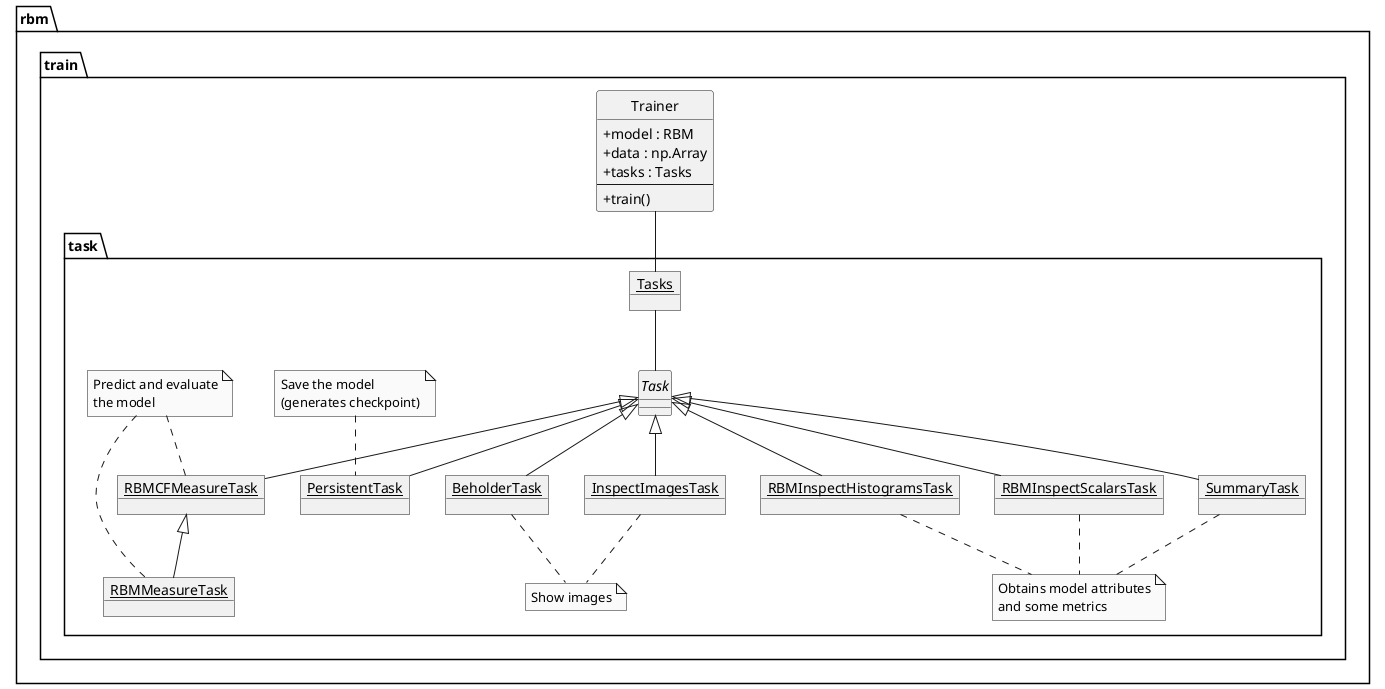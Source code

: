 @startuml
'left to right direction
skinparam style strictuml
skinparam shadowing false
skinparam monochrome true
skinparam classAttributeIconSize 0

package rbm.train {
    class Trainer {
        + model : RBM
        + data : np.Array
        + tasks : Tasks
        --
        + train()
     }

    package task {
        object Tasks
        abstract class Task

        object BeholderTask
        object InspectImagesTask
        object PersistentTask

        object RBMInspectHistogramsTask
        object RBMInspectScalarsTask
        object RBMMeasureTask
        object RBMCFMeasureTask
        object SummaryTask

        note "Show images" as ImagesNote
        note "Obtains model attributes\nand some metrics" as MetricsNotes
        note "Save the model\n(generates checkpoint)" as PersistentNote
        note "Predict and evaluate\nthe model" as MeasureNote
    }
}

Trainer -- Tasks
Tasks -- Task

Task <|-- BeholderTask
Task <|-- InspectImagesTask
Task <|-- PersistentTask
Task <|-- RBMInspectHistogramsTask
Task <|-- RBMInspectScalarsTask
Task <|-- RBMCFMeasureTask
RBMCFMeasureTask <|-- RBMMeasureTask
Task <|-- SummaryTask


PersistentNote .. PersistentTask
BeholderTask .. ImagesNote
InspectImagesTask .. ImagesNote
MeasureNote .. RBMMeasureTask
MeasureNote .. RBMCFMeasureTask

SummaryTask .. MetricsNotes
RBMInspectHistogramsTask .. MetricsNotes
RBMInspectScalarsTask .. MetricsNotes

@enduml